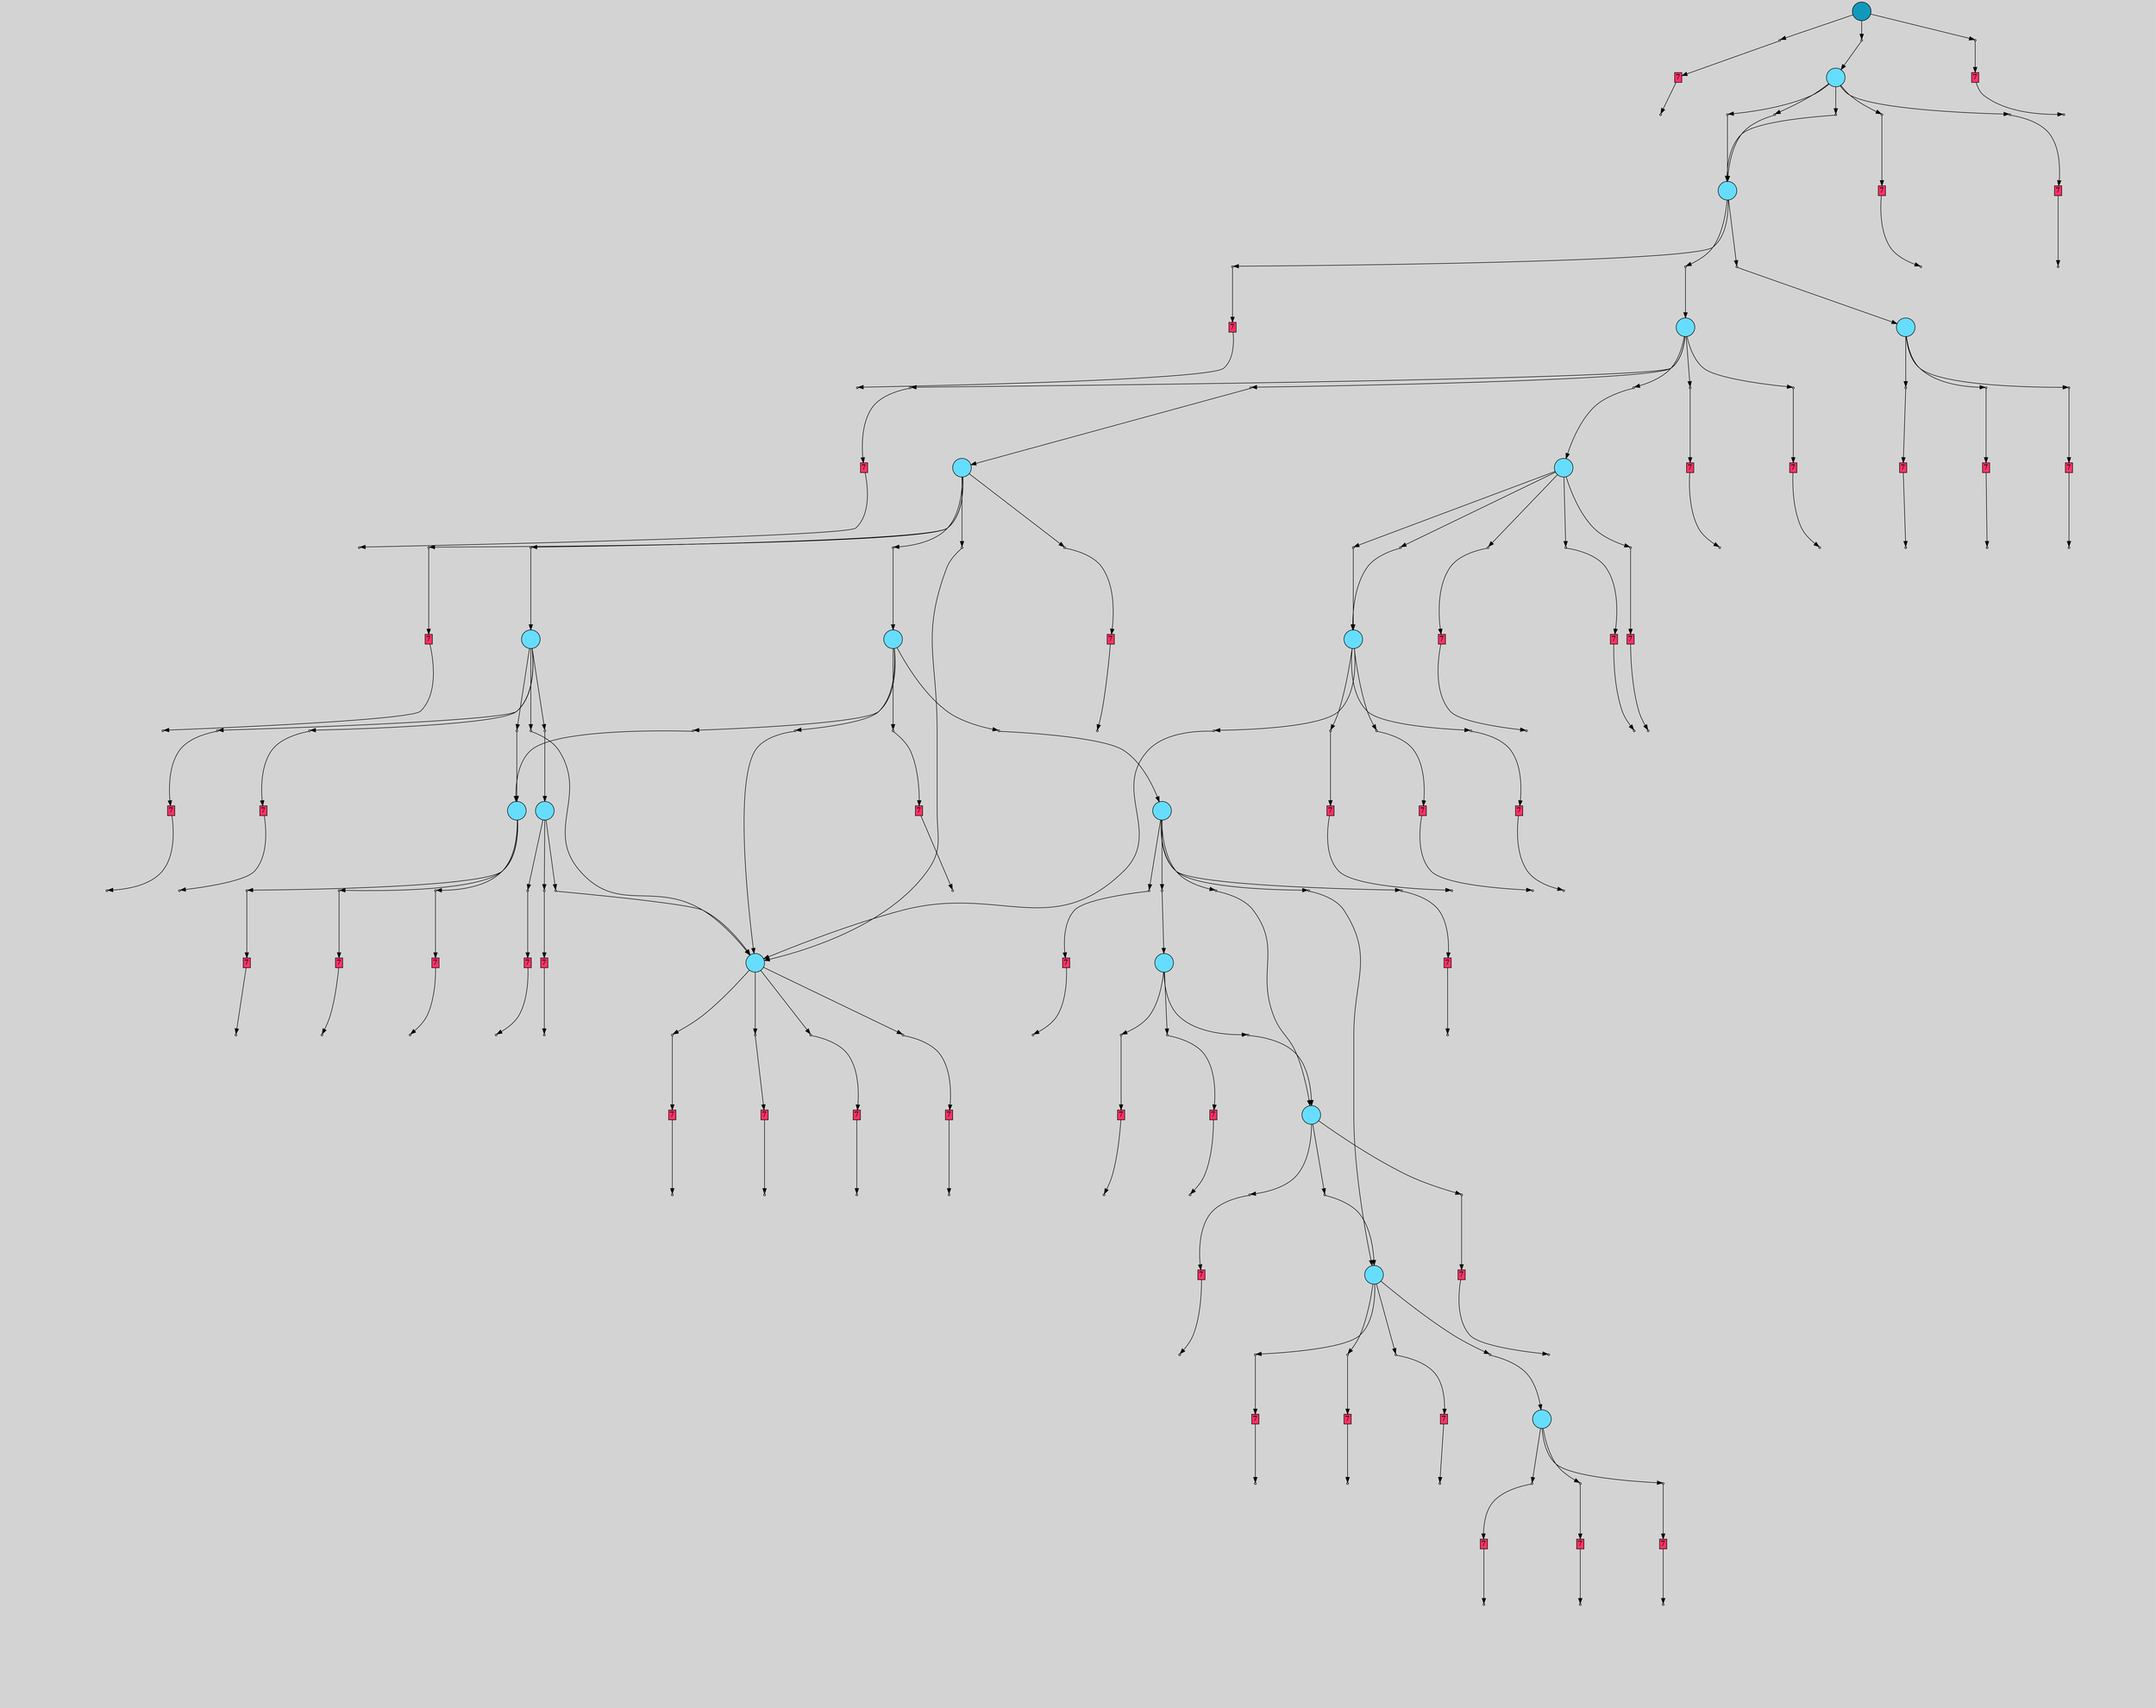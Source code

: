 // File exported with GEGELATI v1.4.0
// On the 2025-07-14 04:45:04
// With the File::TPGGraphDotExporter
digraph{
	graph[pad = "0.212, 0.055" bgcolor = lightgray]
	node[shape=circle style = filled label = ""]
		T1173244 [fillcolor="#1199bb"]
		A1173245 [fillcolor="#ff3366" shape=box margin=0.03 width=0 height=0 label="7"]
		T578546 [fillcolor="#66ddff"]
		A1145528 [fillcolor="#ff3366" shape=box margin=0.03 width=0 height=0 label="7"]
		A578764 [fillcolor="#ff3366" shape=box margin=0.03 width=0 height=0 label="7"]
		T324967 [fillcolor="#66ddff"]
		A545250 [fillcolor="#ff3366" shape=box margin=0.03 width=0 height=0 label="7"]
		A325124 [fillcolor="#ff3366" shape=box margin=0.03 width=0 height=0 label="7"]
		T253695 [fillcolor="#66ddff"]
		T205306 [fillcolor="#66ddff"]
		A253531 [fillcolor="#ff3366" shape=box margin=0.03 width=0 height=0 label="7"]
		A253850 [fillcolor="#ff3366" shape=box margin=0.03 width=0 height=0 label="7"]
		T215526 [fillcolor="#66ddff"]
		T251220 [fillcolor="#66ddff"]
		A252167 [fillcolor="#ff3366" shape=box margin=0.03 width=0 height=0 label="7"]
		A253308 [fillcolor="#ff3366" shape=box margin=0.03 width=0 height=0 label="7"]
		A253880 [fillcolor="#ff3366" shape=box margin=0.03 width=0 height=0 label="7"]
		A253881 [fillcolor="#ff3366" shape=box margin=0.03 width=0 height=0 label="7"]
		T239911 [fillcolor="#66ddff"]
		A17088 [fillcolor="#ff3366" shape=box margin=0.03 width=0 height=0 label="7"]
		A237163 [fillcolor="#ff3366" shape=box margin=0.03 width=0 height=0 label="7"]
		T169679 [fillcolor="#66ddff"]
		T225584 [fillcolor="#66ddff"]
		T242829 [fillcolor="#66ddff"]
		A251358 [fillcolor="#ff3366" shape=box margin=0.03 width=0 height=0 label="7"]
		A242318 [fillcolor="#ff3366" shape=box margin=0.03 width=0 height=0 label="7"]
		A249507 [fillcolor="#ff3366" shape=box margin=0.03 width=0 height=0 label="7"]
		A231067 [fillcolor="#ff3366" shape=box margin=0.03 width=0 height=0 label="7"]
		T216484 [fillcolor="#66ddff"]
		T214477 [fillcolor="#66ddff"]
		A237987 [fillcolor="#ff3366" shape=box margin=0.03 width=0 height=0 label="7"]
		A215703 [fillcolor="#ff3366" shape=box margin=0.03 width=0 height=0 label="7"]
		A215704 [fillcolor="#ff3366" shape=box margin=0.03 width=0 height=0 label="7"]
		A212083 [fillcolor="#ff3366" shape=box margin=0.03 width=0 height=0 label="7"]
		A210727 [fillcolor="#ff3366" shape=box margin=0.03 width=0 height=0 label="7"]
		T203918 [fillcolor="#66ddff"]
		A80299 [fillcolor="#ff3366" shape=box margin=0.03 width=0 height=0 label="7"]
		A239914 [fillcolor="#ff3366" shape=box margin=0.03 width=0 height=0 label="7"]
		A242960 [fillcolor="#ff3366" shape=box margin=0.03 width=0 height=0 label="7"]
		A242961 [fillcolor="#ff3366" shape=box margin=0.03 width=0 height=0 label="7"]
		A134732 [fillcolor="#ff3366" shape=box margin=0.03 width=0 height=0 label="7"]
		A197795 [fillcolor="#ff3366" shape=box margin=0.03 width=0 height=0 label="7"]
		A214724 [fillcolor="#ff3366" shape=box margin=0.03 width=0 height=0 label="7"]
		A94812 [fillcolor="#ff3366" shape=box margin=0.03 width=0 height=0 label="7"]
		A228809 [fillcolor="#ff3366" shape=box margin=0.03 width=0 height=0 label="7"]
		A204130 [fillcolor="#ff3366" shape=box margin=0.03 width=0 height=0 label="7"]
		T200376 [fillcolor="#66ddff"]
		T176517 [fillcolor="#66ddff"]
		A101890 [fillcolor="#ff3366" shape=box margin=0.03 width=0 height=0 label="7"]
		T189483 [fillcolor="#66ddff"]
		A200535 [fillcolor="#ff3366" shape=box margin=0.03 width=0 height=0 label="7"]
		A194519 [fillcolor="#ff3366" shape=box margin=0.03 width=0 height=0 label="7"]
		T150488 [fillcolor="#66ddff"]
		A176340 [fillcolor="#ff3366" shape=box margin=0.03 width=0 height=0 label="7"]
		A176786 [fillcolor="#ff3366" shape=box margin=0.03 width=0 height=0 label="7"]
		A153045 [fillcolor="#ff3366" shape=box margin=0.03 width=0 height=0 label="7"]
		A188924 [fillcolor="#ff3366" shape=box margin=0.03 width=0 height=0 label="7"]
		A189678 [fillcolor="#ff3366" shape=box margin=0.03 width=0 height=0 label="7"]
		A150801 [fillcolor="#ff3366" shape=box margin=0.03 width=0 height=0 label="7"]
		A149648 [fillcolor="#ff3366" shape=box margin=0.03 width=0 height=0 label="7"]
		A148029 [fillcolor="#ff3366" shape=box margin=0.03 width=0 height=0 label="7"]
		P5192357 [fillcolor="#cccccc" shape=point label="0"] //
		I5192357 [shape=box style=invis label="7|0&1|0#1|3&#92;n"] //0.687057|-0.653024|
		P5192357 -> I5192357[style=invis]
		A1173245 [fillcolor="#ff3366" shape=box margin=0.03 width=0 height=0 label="7"]
		T1173244 -> P5192357 -> A1173245
		P5192358 [fillcolor="#cccccc" shape=point label="0"] //
		I5192358 [shape=box style=invis label="0|1&1|18#1|18&#92;n3|0&1|6#0|1&#92;n"] //-0.142184|-0.668423|0.293352|0.511548|
		P5192358 -> I5192358[style=invis]
		T1173244 -> P5192358 -> T578546
		P5192359 [fillcolor="#cccccc" shape=point label="0"] //
		I5192359 [shape=box style=invis label="3|2&1|10#1|21&#92;n17|0&0|2#1|10&#92;n15|1&0|0#0|5&#92;n3|0&0|0#0|1&#92;n"] //-0.367393|0.382904|-0.403088|0.934547|0.510050|-0.380224|0.293352|0.511548|
		P5192359 -> I5192359[style=invis]
		A1145528 [fillcolor="#ff3366" shape=box margin=0.03 width=0 height=0 label="7"]
		T1173244 -> P5192359 -> A1145528
		P5192360 [fillcolor="#cccccc" shape=point label="1"] //
		I5192360 [shape=box style=invis label="9|10&1|5#1|13&#92;n15|11&0|23#1|20&#92;n12|9&0|4#1|13&#92;n9|7&1|17#0|23&#92;n6|2&1|2#1|8&#92;n7|6&0|7#1|25&#92;n14|1&0|20#0|11&#92;n15|0&1|24#0|22&#92;n13|7&0|10#1|15&#92;n19|3&0|6#1|24&#92;n11|4&1|21#0|24&#92;n"] //-0.666345|0.128858|-0.654519|0.863759|-0.305943|-0.132329|-0.423227|-0.419658|0.669078|-0.499697|0.777862|0.124434|0.208190|0.324449|-0.815656|0.536619|1.200189|-0.169245|-0.351304|0.982435|0.063888|0.099315|
		P5192360 -> I5192360[style=invis]
		A1173245 -> P5192360
		P5192361 [fillcolor="#cccccc" shape=point label="0"] //
		I5192361 [shape=box style=invis label="5|4&1|8#1|1&#92;n17|0&0|19#0|11&#92;n"] //-0.330378|-0.656446|-0.339892|-0.329822|
		P5192361 -> I5192361[style=invis]
		A578764 [fillcolor="#ff3366" shape=box margin=0.03 width=0 height=0 label="7"]
		T578546 -> P5192361 -> A578764
		P5192362 [fillcolor="#cccccc" shape=point label="0"] //
		I5192362 [shape=box style=invis label="3|0&1|6#0|1&#92;n"] //0.293352|0.511548|
		P5192362 -> I5192362[style=invis]
		T578546 -> P5192362 -> T324967
		P5192363 [fillcolor="#cccccc" shape=point label="0"] //
		I5192363 [shape=box style=invis label="3|0&1|6#0|1&#92;n"] //0.293352|0.511548|
		P5192363 -> I5192363[style=invis]
		T578546 -> P5192363 -> T324967
		P5192364 [fillcolor="#cccccc" shape=point label="0"] //
		I5192364 [shape=box style=invis label="3|0&1|6#0|1&#92;n"] //0.293352|0.511548|
		P5192364 -> I5192364[style=invis]
		T578546 -> P5192364 -> T324967
		P5192365 [fillcolor="#cccccc" shape=point label="0"] //
		I5192365 [shape=box style=invis label="3|11&1|6#1|16&#92;n19|9&0|26#1|18&#92;n16|4&1|22#1|10&#92;n12|1&0|9#0|4&#92;n3|0&1|6#0|1&#92;n"] //0.613803|-0.380763|1.140726|-0.749401|-0.962246|0.350110|-0.797687|0.568494|0.293352|0.511548|
		P5192365 -> I5192365[style=invis]
		A545250 [fillcolor="#ff3366" shape=box margin=0.03 width=0 height=0 label="7"]
		T578546 -> P5192365 -> A545250
		P5192366 [fillcolor="#cccccc" shape=point label="1"] //
		I5192366 [shape=box style=invis label="19|1&0|18#0|8&#92;n16|0&0|16#0|3&#92;n15|8&1|17#1|0&#92;n8|9&0|17#1|24&#92;n14|5&0|15#0|24&#92;n4|13&1|2#1|1&#92;n9|2&0|15#1|19&#92;n14|11&0|1#1|9&#92;n12|9&1|17#0|13&#92;n4|3&0|8#0|9&#92;n11|4&1|21#0|24&#92;n18|7&0|5#1|21&#92;n14|1&1|15#1|13&#92;n11|6&1|8#0|26&#92;n"] //0.055591|0.931723|0.031400|-0.327491|0.848388|0.560186|0.199932|-0.276285|0.600964|0.822905|0.455280|-0.317986|-0.268965|0.071772|0.620464|-0.094999|0.619417|0.303360|-0.565681|-0.445852|0.063888|0.099315|-0.370263|-0.059092|0.542131|0.620591|0.726221|-0.766658|
		P5192366 -> I5192366[style=invis]
		A1145528 -> P5192366
		P5192367 [fillcolor="#cccccc" shape=point label="1"] //
		I5192367 [shape=box style=invis label="1|10&0|11#0|11&#92;n0|6&1|16#1|23&#92;n3|4&0|25#1|21&#92;n6|2&1|2#1|8&#92;n2|3&1|4#0|10&#92;n4|1&1|25#1|22&#92;n13|7&0|10#1|15&#92;n10|4&1|25#0|19&#92;n"] //-0.714575|-0.513795|-0.686969|0.146136|-0.552268|-0.436458|0.669078|-0.499697|-0.656670|0.798021|-0.670033|0.254094|1.109535|-0.169245|0.947891|-0.665470|
		P5192367 -> I5192367[style=invis]
		A578764 -> P5192367
		P5192368 [fillcolor="#cccccc" shape=point label="0"] //
		I5192368 [shape=box style=invis label="18|12&0|16#1|26&#92;n19|0&0|12#1|13&#92;n"] //-0.743468|0.100912|-0.804221|-0.036817|
		P5192368 -> I5192368[style=invis]
		A325124 [fillcolor="#ff3366" shape=box margin=0.03 width=0 height=0 label="7"]
		T324967 -> P5192368 -> A325124
		P5192369 [fillcolor="#cccccc" shape=point label="0"] //
		I5192369 [shape=box style=invis label="11|0&1|1#1|19&#92;n"] //-0.476513|-0.134842|
		P5192369 -> I5192369[style=invis]
		T324967 -> P5192369 -> T253695
		P5192370 [fillcolor="#cccccc" shape=point label="0"] //
		I5192370 [shape=box style=invis label="3|0&1|0#0|1&#92;n"] //0.293352|0.511548|
		P5192370 -> I5192370[style=invis]
		T324967 -> P5192370 -> T205306
		P5192371 [fillcolor="#cccccc" shape=point label="1"] //
		I5192371 [shape=box style=invis label="7|11&1|11#1|6&#92;n12|6&1|3#1|24&#92;n8|11&0|11#0|22&#92;n6|13&1|2#1|8&#92;n13|7&0|10#1|15&#92;n19|4&0|13#0|26&#92;n15|1&1|9#0|15&#92;n0|0&0|11#0|7&#92;n14|2&1|5#0|21&#92;n15|3&0|12#1|14&#92;n"] //0.773071|0.250271|0.246976|-0.130434|0.338531|-0.728715|0.669078|-0.499697|1.109535|-0.169245|0.394931|-0.937806|-0.305520|-0.424000|0.137483|0.945428|-0.683360|0.857193|-0.591609|-0.637077|
		P5192371 -> I5192371[style=invis]
		A545250 -> P5192371
		P5192372 [fillcolor="#cccccc" shape=point label="1"] //
		I5192372 [shape=box style=invis label="0|6&1|9#1|16&#92;n9|4&0|6#0|14&#92;n16|5&1|22#1|10&#92;n6|10&1|9#0|17&#92;n2|8&1|24#0|10&#92;n13|2&1|1#1|25&#92;n9|1&1|16#1|24&#92;n3|9&0|4#1|11&#92;n4|7&1|1#0|23&#92;n18|8&1|1#1|3&#92;n12|4&0|16#1|9&#92;n0|0&0|5#1|16&#92;n12|6&0|24#0|15&#92;n5|3&0|9#1|22&#92;n3|1&0|8#1|15&#92;n"] //-0.322542|-0.171475|-0.468333|-0.701376|0.759000|-0.132753|-0.272952|-0.562202|-0.591398|0.353904|-0.406246|-0.244944|0.781721|0.646073|-0.384854|0.913040|-0.557060|-0.844656|0.315220|-0.897198|-0.911605|0.735222|0.982168|-0.160831|0.993302|-0.177001|0.153028|0.749097|-0.322741|0.294590|
		P5192372 -> I5192372[style=invis]
		A325124 -> P5192372
		P5192373 [fillcolor="#cccccc" shape=point label="0"] //
		I5192373 [shape=box style=invis label="10|1&0|23#0|1&#92;n3|0&1|0#0|1&#92;n"] //-0.071968|-0.283416|0.293352|0.511548|
		P5192373 -> I5192373[style=invis]
		A253531 [fillcolor="#ff3366" shape=box margin=0.03 width=0 height=0 label="7"]
		T253695 -> P5192373 -> A253531
		P5192374 [fillcolor="#cccccc" shape=point label="0"] //
		I5192374 [shape=box style=invis label="19|0&1|21#0|9&#92;n"] //0.396671|-0.972716|
		P5192374 -> I5192374[style=invis]
		A253850 [fillcolor="#ff3366" shape=box margin=0.03 width=0 height=0 label="7"]
		T253695 -> P5192374 -> A253850
		P5192375 [fillcolor="#cccccc" shape=point label="0"] //
		I5192375 [shape=box style=invis label="18|0&1|22#1|23&#92;n"] //0.551320|0.795674|
		P5192375 -> I5192375[style=invis]
		T253695 -> P5192375 -> T215526
		P5192376 [fillcolor="#cccccc" shape=point label="0"] //
		I5192376 [shape=box style=invis label="13|1&1|10#1|21&#92;n3|0&1|0#0|1&#92;n"] //-0.240290|0.382904|0.293352|0.511548|
		P5192376 -> I5192376[style=invis]
		T253695 -> P5192376 -> T251220
		P5192377 [fillcolor="#cccccc" shape=point label="0"] //
		I5192377 [shape=box style=invis label="3|0&1|0#0|1&#92;n"] //0.293352|0.511548|
		P5192377 -> I5192377[style=invis]
		A252167 [fillcolor="#ff3366" shape=box margin=0.03 width=0 height=0 label="7"]
		T253695 -> P5192377 -> A252167
		P5192378 [fillcolor="#cccccc" shape=point label="0"] //
		I5192378 [shape=box style=invis label="3|0&1|0#0|1&#92;n"] //0.293352|0.511548|
		P5192378 -> I5192378[style=invis]
		A253308 [fillcolor="#ff3366" shape=box margin=0.03 width=0 height=0 label="7"]
		T205306 -> P5192378 -> A253308
		P5192379 [fillcolor="#cccccc" shape=point label="0"] //
		I5192379 [shape=box style=invis label="17|0&0|2#1|10&#92;n11|1&1|4#1|9&#92;n3|0&0|0#0|1&#92;n"] //-0.403088|0.934547|0.659217|0.455956|0.293352|0.511548|
		P5192379 -> I5192379[style=invis]
		A253880 [fillcolor="#ff3366" shape=box margin=0.03 width=0 height=0 label="7"]
		T205306 -> P5192379 -> A253880
		P5192380 [fillcolor="#cccccc" shape=point label="0"] //
		I5192380 [shape=box style=invis label="3|0&1|0#0|1&#92;n"] //0.293352|0.511548|
		P5192380 -> I5192380[style=invis]
		A253881 [fillcolor="#ff3366" shape=box margin=0.03 width=0 height=0 label="7"]
		T205306 -> P5192380 -> A253881
		P5192381 [fillcolor="#cccccc" shape=point label="1"] //
		I5192381 [shape=box style=invis label="18|9&1|18#1|7&#92;n11|4&1|21#0|24&#92;n9|2&1|4#1|14&#92;n2|2&0|2#0|5&#92;n18|1&0|15#1|12&#92;n2|3&1|23#0|10&#92;n1|0&1|24#0|22&#92;n13|7&0|10#1|15&#92;n19|6&0|16#0|26&#92;n"] //0.146006|0.180309|0.063888|0.099315|-0.840810|-0.635927|0.848167|0.821420|-0.871686|-0.357479|-0.656670|0.798021|-0.815656|0.536619|1.109535|-0.169245|0.243173|-0.937806|
		P5192381 -> I5192381[style=invis]
		A253531 -> P5192381
		P5192382 [fillcolor="#cccccc" shape=point label="1"] //
		I5192382 [shape=box style=invis label="14|5&0|3#0|0&#92;n5|1&1|16#0|14&#92;n17|8&1|20#0|0&#92;n1|9&0|5#1|7&#92;n4|3&0|1#0|9&#92;n0|14&1|7#0|8&#92;n19|6&0|14#0|26&#92;n15|10&0|5#0|24&#92;n19|7&1|0#0|3&#92;n2|4&1|24#0|10&#92;n9|2&0|0#1|0&#92;n9|0&0|6#0|25&#92;n"] //0.449032|0.994901|-0.914145|0.043070|0.934360|0.078374|0.280035|0.180309|-0.565681|-0.445852|-0.116712|0.838148|0.392510|-0.937806|-0.141245|-0.444460|-0.201858|-0.985156|-0.591398|0.353904|-0.268965|0.071772|-0.502171|-0.949944|
		P5192382 -> I5192382[style=invis]
		A253850 -> P5192382
		P5192383 [fillcolor="#cccccc" shape=point label="0"] //
		I5192383 [shape=box style=invis label="10|0&1|23#1|17&#92;n"] //-0.071075|0.076887|
		P5192383 -> I5192383[style=invis]
		T215526 -> P5192383 -> T239911
		P5192384 [fillcolor="#cccccc" shape=point label="0"] //
		I5192384 [shape=box style=invis label="17|0&0|2#1|10&#92;n3|0&0|0#0|1&#92;n"] //-0.403088|0.934547|0.293352|0.511548|
		P5192384 -> I5192384[style=invis]
		A17088 [fillcolor="#ff3366" shape=box margin=0.03 width=0 height=0 label="7"]
		T215526 -> P5192384 -> A17088
		P5192385 [fillcolor="#cccccc" shape=point label="0"] //
		I5192385 [shape=box style=invis label="18|0&1|16#1|19&#92;n"] //0.163287|0.894644|
		P5192385 -> I5192385[style=invis]
		A237163 [fillcolor="#ff3366" shape=box margin=0.03 width=0 height=0 label="7"]
		T215526 -> P5192385 -> A237163
		P5192386 [fillcolor="#cccccc" shape=point label="0"] //
		I5192386 [shape=box style=invis label="5|6&0|1#0|18&#92;n7|2&0|6#0|26&#92;n12|2&0|17#0|13&#92;n17|0&0|2#1|10&#92;n"] //-0.540901|-0.500008|-0.030302|0.348852|0.708881|-0.669352|-0.403088|0.934547|
		P5192386 -> I5192386[style=invis]
		T215526 -> P5192386 -> T169679
		P5192387 [fillcolor="#cccccc" shape=point label="0"] //
		I5192387 [shape=box style=invis label="5|13&1|17#1|26&#92;n17|2&1|2#1|22&#92;n12|2&0|17#0|13&#92;n15|13&0|2#0|11&#92;n10|1&1|15#0|13&#92;n14|0&1|10#0|1&#92;n"] //-0.996414|-0.222981|-0.363217|-0.593903|0.708881|-0.669352|-0.902620|0.194107|-0.536997|-0.961826|0.861711|-0.302718|
		P5192387 -> I5192387[style=invis]
		T215526 -> P5192387 -> T225584
		P5192388 [fillcolor="#cccccc" shape=point label="0"] //
		I5192388 [shape=box style=invis label="3|0&1|0#0|1&#92;n"] //0.293352|0.511548|
		P5192388 -> I5192388[style=invis]
		T251220 -> P5192388 -> T242829
		P5192389 [fillcolor="#cccccc" shape=point label="0"] //
		I5192389 [shape=box style=invis label="16|9&0|0#1|5&#92;n17|0&0|2#1|10&#92;n16|14&0|24#0|1&#92;n13|4&1|3#1|2&#92;n0|10&0|19#0|0&#92;n18|0&0|14#0|9&#92;n2|9&1|14#0|10&#92;n3|5&0|0#0|24&#92;n2|0&0|5#1|5&#92;n"] //0.327702|0.428780|-0.403088|0.934547|0.598925|0.536266|-0.624622|0.638241|0.363911|-0.854157|0.273447|-0.124075|0.755112|-0.023245|-0.235007|-0.139019|-0.900681|0.197122|
		P5192389 -> I5192389[style=invis]
		A251358 [fillcolor="#ff3366" shape=box margin=0.03 width=0 height=0 label="7"]
		T251220 -> P5192389 -> A251358
		P5192390 [fillcolor="#cccccc" shape=point label="0"] //
		I5192390 [shape=box style=invis label="3|0&1|0#0|1&#92;n"] //0.293352|0.511548|
		P5192390 -> I5192390[style=invis]
		T251220 -> P5192390 -> T242829
		P5192391 [fillcolor="#cccccc" shape=point label="0"] //
		I5192391 [shape=box style=invis label="10|0&1|9#1|2&#92;n"] //0.038219|-0.424579|
		P5192391 -> I5192391[style=invis]
		A242318 [fillcolor="#ff3366" shape=box margin=0.03 width=0 height=0 label="7"]
		T251220 -> P5192391 -> A242318
		P5192392 [fillcolor="#cccccc" shape=point label="0"] //
		I5192392 [shape=box style=invis label="17|0&0|2#1|10&#92;n3|0&0|0#0|1&#92;n"] //-0.403088|0.934547|0.293352|0.511548|
		P5192392 -> I5192392[style=invis]
		A249507 [fillcolor="#ff3366" shape=box margin=0.03 width=0 height=0 label="7"]
		T251220 -> P5192392 -> A249507
		P5192393 [fillcolor="#cccccc" shape=point label="1"] //
		I5192393 [shape=box style=invis label="3|2&1|2#1|8&#92;n18|7&0|11#1|21&#92;n2|8&0|17#1|18&#92;n1|9&0|5#1|7&#92;n0|14&1|7#0|8&#92;n19|6&0|14#0|26&#92;n11|4&1|21#0|24&#92;n9|10&1|16#0|18&#92;n9|2&1|4#1|21&#92;n7|3&0|10#0|18&#92;n19|1&0|18#0|17&#92;n9|0&0|6#0|25&#92;n0|3&0|6#1|2&#92;n"] //0.669078|-0.499697|-0.454812|-0.059092|0.848388|0.560186|0.280035|0.180309|-0.116712|0.838148|0.392510|-0.937806|0.063888|0.099315|-0.732539|-0.697604|-0.840810|-0.635927|-0.918320|-0.107322|0.055591|0.931723|-0.502171|-0.949944|-0.214095|0.982435|
		P5192393 -> I5192393[style=invis]
		A252167 -> P5192393
		P5192394 [fillcolor="#cccccc" shape=point label="1"] //
		I5192394 [shape=box style=invis label="4|9&0|5#1|14&#92;n2|4&0|24#0|10&#92;n15|9&0|4#1|11&#92;n1|9&0|9#1|7&#92;n9|6&1|15#1|18&#92;n10|1&1|21#1|17&#92;n4|3&0|1#0|9&#92;n11|4&1|18#0|24&#92;n19|1&0|18#0|17&#92;n9|2&1|4#1|21&#92;n9|0&0|21#0|25&#92;n0|3&0|6#1|24&#92;n"] //0.014128|0.632597|-0.591398|0.353904|-0.925039|0.697921|0.280035|0.180309|-0.722040|-0.705870|0.402477|-0.440948|-0.565681|-0.445852|0.063888|0.099315|0.055591|0.931723|-0.840810|-0.635927|-0.502171|-0.949944|-0.214095|0.982435|
		P5192394 -> I5192394[style=invis]
		A253308 -> P5192394
		P5192395 [fillcolor="#cccccc" shape=point label="1"] //
		I5192395 [shape=box style=invis label="9|10&0|26#0|15&#92;n2|4&1|24#0|10&#92;n4|9&0|5#1|14&#92;n11|2&1|0#0|24&#92;n2|8&0|17#1|18&#92;n0|14&1|7#0|8&#92;n17|8&1|20#0|0&#92;n10|9&0|4#1|11&#92;n19|6&0|14#0|26&#92;n9|10&1|16#0|18&#92;n18|7&0|11#1|21&#92;n9|2&1|4#1|21&#92;n2|11&0|8#1|26&#92;n11|4&1|21#0|24&#92;n7|3&0|10#0|12&#92;n19|1&0|18#0|9&#92;n9|0&0|6#0|25&#92;n0|3&0|11#1|24&#92;n"] //-0.929949|0.312134|-0.591398|0.353904|0.014128|0.632597|0.754882|-0.203211|0.848388|0.560186|-0.116712|0.838148|0.934360|0.078374|-0.925039|0.697921|0.392510|-0.937806|-0.732539|-0.697604|-0.556501|-0.059092|-0.840810|-0.635927|-0.652345|0.160792|0.063888|0.099315|-0.918320|-0.107322|0.055591|0.931723|-0.502171|-0.949944|-0.214095|0.982435|
		P5192395 -> I5192395[style=invis]
		A253880 -> P5192395
		P5192396 [fillcolor="#cccccc" shape=point label="1"] //
		I5192396 [shape=box style=invis label="3|2&1|2#1|8&#92;n18|7&0|11#1|21&#92;n2|8&0|17#1|18&#92;n1|9&0|5#1|7&#92;n0|14&1|7#0|8&#92;n19|6&0|14#0|26&#92;n11|4&1|21#0|24&#92;n9|10&1|16#0|18&#92;n9|2&1|4#1|21&#92;n7|3&0|10#0|18&#92;n19|1&0|18#0|17&#92;n9|0&0|6#0|25&#92;n0|3&0|6#1|2&#92;n"] //0.669078|-0.499697|-0.454812|-0.059092|0.848388|0.560186|0.280035|0.180309|-0.116712|0.838148|0.392510|-0.937806|0.063888|0.099315|-0.732539|-0.697604|-0.840810|-0.635927|-0.918320|-0.107322|0.055591|0.931723|-0.502171|-0.949944|-0.214095|0.982435|
		P5192396 -> I5192396[style=invis]
		A253881 -> P5192396
		P5192397 [fillcolor="#cccccc" shape=point label="0"] //
		I5192397 [shape=box style=invis label="3|2&1|10#1|21&#92;n17|0&0|2#1|10&#92;n3|0&0|0#0|1&#92;n"] //-0.367393|0.382904|-0.403088|0.934547|0.293352|0.511548|
		P5192397 -> I5192397[style=invis]
		A231067 [fillcolor="#ff3366" shape=box margin=0.03 width=0 height=0 label="7"]
		T239911 -> P5192397 -> A231067
		P5192398 [fillcolor="#cccccc" shape=point label="0"] //
		I5192398 [shape=box style=invis label="8|6&1|8#1|14&#92;n11|7&1|5#0|6&#92;n12|2&1|15#0|7&#92;n17|0&0|2#1|10&#92;n"] //0.923948|-0.852524|0.877360|0.858469|0.498175|0.664787|-0.288252|0.934547|
		P5192398 -> I5192398[style=invis]
		T239911 -> P5192398 -> T169679
		P5192399 [fillcolor="#cccccc" shape=point label="0"] //
		I5192399 [shape=box style=invis label="0|9&1|12#1|20&#92;n16|3&1|21#0|0&#92;n3|2&1|10#1|21&#92;n15|5&0|3#0|2&#92;n6|14&0|24#0|1&#92;n11|7&0|5#0|2&#92;n14|10&1|7#0|22&#92;n2|0&0|14#0|10&#92;n3|0&0|0#0|1&#92;n"] //-0.794226|-0.616049|0.542597|-0.954868|-0.367393|0.382904|-0.323241|-0.270344|0.598925|0.536266|0.877360|0.858469|0.553579|0.383352|0.755112|-0.023245|0.293352|0.511548|
		P5192399 -> I5192399[style=invis]
		T239911 -> P5192399 -> T216484
		P5192400 [fillcolor="#cccccc" shape=point label="0"] //
		I5192400 [shape=box style=invis label="13|4&1|3#1|2&#92;n5|0&0|4#1|4&#92;n3|0&0|0#0|16&#92;n"] //-0.624622|0.638241|0.302836|0.045284|0.293352|0.511548|
		P5192400 -> I5192400[style=invis]
		T239911 -> P5192400 -> T214477
		P5192401 [fillcolor="#cccccc" shape=point label="0"] //
		I5192401 [shape=box style=invis label="8|3&0|26#0|7&#92;n6|10&1|13#0|0&#92;n2|7&1|16#0|10&#92;n15|1&0|18#1|4&#92;n1|0&0|22#0|16&#92;n"] //0.621083|-0.532317|-0.194066|0.753533|-0.480598|-0.091060|0.495792|-0.839728|-0.852408|-0.872585|
		P5192401 -> I5192401[style=invis]
		A237987 [fillcolor="#ff3366" shape=box margin=0.03 width=0 height=0 label="7"]
		T239911 -> P5192401 -> A237987
		P5192402 [fillcolor="#cccccc" shape=point label="1"] //
		I5192402 [shape=box style=invis label="3|2&1|2#1|8&#92;n2|8&0|17#1|18&#92;n1|9&0|5#1|7&#92;n0|14&1|7#0|8&#92;n19|6&0|14#0|26&#92;n4|3&1|23#1|15&#92;n18|7&0|11#1|21&#92;n11|4&1|21#0|24&#92;n19|1&0|18#0|17&#92;n9|2&1|4#1|21&#92;n9|0&0|6#0|25&#92;n0|3&0|6#1|24&#92;n"] //0.669078|-0.499697|0.848388|0.560186|0.280035|0.180309|-0.116712|0.838148|0.392510|-0.937806|-0.882724|0.988484|-0.454812|-0.059092|0.063888|0.099315|0.055591|0.931723|-0.840810|-0.635927|-0.502171|-0.949944|-0.214095|0.982435|
		P5192402 -> I5192402[style=invis]
		A17088 -> P5192402
		P5192403 [fillcolor="#cccccc" shape=point label="1"] //
		I5192403 [shape=box style=invis label="3|2&1|2#1|8&#92;n18|14&0|9#1|0&#92;n10|9&0|2#1|6&#92;n11|4&1|21#0|24&#92;n6|7&1|6#1|25&#92;n17|10&0|19#1|10&#92;n2|0&1|15#0|1&#92;n19|6&0|14#0|26&#92;n19|1&0|25#0|17&#92;n9|2&1|4#1|21&#92;n0|3&0|6#1|12&#92;n"] //0.669078|-0.499697|-0.458809|-0.357479|-0.836087|-0.997064|0.063888|0.099315|0.560208|0.455597|0.612471|0.080940|-0.697938|0.194839|0.392510|-0.937806|0.055591|0.931723|-0.840810|-0.635927|-0.214095|0.982435|
		P5192403 -> I5192403[style=invis]
		A237163 -> P5192403
		P5192404 [fillcolor="#cccccc" shape=point label="0"] //
		I5192404 [shape=box style=invis label="17|2&1|2#1|22&#92;n17|0&0|2#1|10&#92;n3|0&0|0#0|1&#92;n"] //-0.348428|-0.593903|-0.403088|0.934547|0.293352|0.511548|
		P5192404 -> I5192404[style=invis]
		A215703 [fillcolor="#ff3366" shape=box margin=0.03 width=0 height=0 label="7"]
		T169679 -> P5192404 -> A215703
		P5192405 [fillcolor="#cccccc" shape=point label="0"] //
		I5192405 [shape=box style=invis label="16|10&1|11#1|2&#92;n16|0&0|25#1|7&#92;n4|7&1|16#0|15&#92;n10|1&0|22#1|19&#92;n3|0&0|7#0|16&#92;n6|0&0|0#0|9&#92;n"] //-0.624622|0.638241|-0.592457|0.329238|-0.480598|-0.091060|0.830990|0.036152|0.293352|0.511548|0.710628|0.731154|
		P5192405 -> I5192405[style=invis]
		A215704 [fillcolor="#ff3366" shape=box margin=0.03 width=0 height=0 label="7"]
		T169679 -> P5192405 -> A215704
		P5192406 [fillcolor="#cccccc" shape=point label="0"] //
		I5192406 [shape=box style=invis label="7|0&0|16#1|10&#92;n3|0&0|0#0|1&#92;n"] //-0.403088|0.934547|0.293352|0.511548|
		P5192406 -> I5192406[style=invis]
		A212083 [fillcolor="#ff3366" shape=box margin=0.03 width=0 height=0 label="7"]
		T169679 -> P5192406 -> A212083
		P5192407 [fillcolor="#cccccc" shape=point label="0"] //
		I5192407 [shape=box style=invis label="17|2&1|2#1|22&#92;n17|0&0|2#1|10&#92;n3|0&0|0#0|1&#92;n"] //-0.348428|-0.593903|-0.403088|0.934547|0.293352|0.511548|
		P5192407 -> I5192407[style=invis]
		A210727 [fillcolor="#ff3366" shape=box margin=0.03 width=0 height=0 label="7"]
		T169679 -> P5192407 -> A210727
		P5192408 [fillcolor="#cccccc" shape=point label="0"] //
		I5192408 [shape=box style=invis label="7|0&0|16#1|14&#92;n3|0&0|0#0|1&#92;n"] //-0.419874|0.003738|0.293352|0.511548|
		P5192408 -> I5192408[style=invis]
		T225584 -> P5192408 -> T203918
		P5192409 [fillcolor="#cccccc" shape=point label="0"] //
		I5192409 [shape=box style=invis label="5|6&0|1#0|18&#92;n7|2&0|6#0|26&#92;n12|2&0|17#0|13&#92;n17|0&0|2#1|10&#92;n3|0&0|0#0|1&#92;n"] //-0.540901|-0.500008|-0.030302|0.348852|0.708881|-0.669352|-0.403088|0.934547|0.293352|0.511548|
		P5192409 -> I5192409[style=invis]
		T225584 -> P5192409 -> T169679
		P5192410 [fillcolor="#cccccc" shape=point label="0"] //
		I5192410 [shape=box style=invis label="17|0&0|2#1|10&#92;n3|0&0|0#0|1&#92;n"] //-0.403088|0.934547|0.293352|0.511548|
		P5192410 -> I5192410[style=invis]
		A80299 [fillcolor="#ff3366" shape=box margin=0.03 width=0 height=0 label="7"]
		T225584 -> P5192410 -> A80299
		P5192411 [fillcolor="#cccccc" shape=point label="0"] //
		I5192411 [shape=box style=invis label="13|11&1|18#1|16&#92;n15|13&1|9#0|21&#92;n6|14&1|24#0|1&#92;n17|10&0|13#0|21&#92;n2|9&0|14#0|10&#92;n1|0&0|11#0|24&#92;n"] //-0.360208|-0.281265|-0.902193|-0.551096|0.598925|0.536266|-0.718989|0.591279|0.755112|-0.023245|-0.187605|-0.642231|
		P5192411 -> I5192411[style=invis]
		T225584 -> P5192411 -> T216484
		P5192412 [fillcolor="#cccccc" shape=point label="0"] //
		I5192412 [shape=box style=invis label="8|1&0|15#0|0&#92;n11|2&1|14#0|0&#92;n17|0&0|2#1|10&#92;n12|1&0|1#0|1&#92;n3|0&0|0#0|1&#92;n"] //0.621083|-0.532317|0.959694|0.996991|-0.403088|0.934547|0.356595|0.575371|0.293352|0.511548|
		P5192412 -> I5192412[style=invis]
		T242829 -> P5192412 -> T169679
		P5192413 [fillcolor="#cccccc" shape=point label="0"] //
		I5192413 [shape=box style=invis label="5|6&0|1#0|18&#92;n7|2&0|6#0|26&#92;n12|2&0|17#0|13&#92;n17|0&0|2#1|10&#92;n3|0&0|0#0|1&#92;n"] //-0.540901|-0.500008|-0.030302|0.348852|0.708881|-0.669352|-0.403088|0.934547|0.293352|0.511548|
		P5192413 -> I5192413[style=invis]
		A239914 [fillcolor="#ff3366" shape=box margin=0.03 width=0 height=0 label="7"]
		T242829 -> P5192413 -> A239914
		P5192414 [fillcolor="#cccccc" shape=point label="0"] //
		I5192414 [shape=box style=invis label="18|8&1|8#0|6&#92;n17|0&0|8#1|4&#92;n3|0&0|0#0|16&#92;n"] //0.135413|-0.380979|-0.583205|0.254204|0.293352|0.511548|
		P5192414 -> I5192414[style=invis]
		A242960 [fillcolor="#ff3366" shape=box margin=0.03 width=0 height=0 label="7"]
		T242829 -> P5192414 -> A242960
		P5192415 [fillcolor="#cccccc" shape=point label="0"] //
		I5192415 [shape=box style=invis label="17|0&0|2#1|10&#92;n3|0&0|0#0|1&#92;n"] //-0.403088|0.934547|0.293352|0.511548|
		P5192415 -> I5192415[style=invis]
		A242961 [fillcolor="#ff3366" shape=box margin=0.03 width=0 height=0 label="7"]
		T242829 -> P5192415 -> A242961
		P5192416 [fillcolor="#cccccc" shape=point label="1"] //
		I5192416 [shape=box style=invis label="1|9&0|5#1|7&#92;n18|7&0|11#1|21&#92;n7|14&0|22#1|9&#92;n19|6&0|14#0|26&#92;n4|3&1|23#1|15&#92;n11|4&1|21#0|24&#92;n9|2&1|4#1|21&#92;n9|0&0|6#0|25&#92;n19|1&0|18#0|17&#92;n0|3&0|6#1|24&#92;n"] //0.280035|0.180309|-0.454812|-0.059092|-0.280301|-0.665858|0.392510|-0.937806|-0.882724|0.988484|0.063888|0.100793|-0.840810|-0.635927|-0.502171|-0.949944|0.029623|0.931723|-0.214095|0.982435|
		P5192416 -> I5192416[style=invis]
		A251358 -> P5192416
		P5192417 [fillcolor="#cccccc" shape=point label="1"] //
		I5192417 [shape=box style=invis label="2|11&0|8#1|26&#92;n0|14&1|7#0|8&#92;n1|9&0|5#1|7&#92;n15|1&0|21#0|15&#92;n19|6&0|14#1|26&#92;n4|3&0|1#0|9&#92;n18|7&0|11#1|21&#92;n9|2&1|4#1|21&#92;n19|1&0|18#0|17&#92;n11|4&1|21#0|24&#92;n9|0&0|6#0|25&#92;n0|3&0|6#1|24&#92;n"] //-0.652345|0.160792|-0.116712|0.838148|0.280035|0.180309|-0.823155|-0.295768|0.392510|-0.937806|-0.565681|-0.445852|-0.454812|-0.059092|-0.840810|-0.635927|0.055591|0.931723|0.063888|0.099315|-0.502171|-0.949944|-0.214095|0.982435|
		P5192417 -> I5192417[style=invis]
		A242318 -> P5192417
		P5192418 [fillcolor="#cccccc" shape=point label="1"] //
		I5192418 [shape=box style=invis label="3|2&1|2#1|8&#92;n18|7&0|11#1|21&#92;n2|8&0|17#1|18&#92;n1|9&0|5#1|7&#92;n16|10&0|26#0|15&#92;n0|14&1|7#0|8&#92;n3|5&1|26#0|25&#92;n19|6&0|14#0|26&#92;n11|4&1|21#0|24&#92;n9|10&1|16#0|18&#92;n9|2&1|4#1|21&#92;n7|3&0|10#0|18&#92;n19|1&0|18#0|17&#92;n9|0&0|6#0|25&#92;n0|3&0|6#1|24&#92;n"] //0.669078|-0.499697|-0.454812|-0.059092|0.848388|0.560186|0.280035|0.180309|-0.979076|-0.961705|-0.116712|0.838148|0.442638|-0.799774|0.392510|-0.937806|0.063888|0.099315|-0.732539|-0.697604|-0.840810|-0.635927|-0.918320|-0.107322|0.055591|0.931723|-0.502171|-0.949944|-0.214095|0.982435|
		P5192418 -> I5192418[style=invis]
		A249507 -> P5192418
		P5192419 [fillcolor="#cccccc" shape=point label="1"] //
		I5192419 [shape=box style=invis label="4|6&1|21#1|16&#92;n2|10&1|13#1|18&#92;n14|4&1|26#1|20&#92;n17|7&0|21#0|9&#92;n0|8&0|25#0|10&#92;n14|4&1|17#0|19&#92;n5|0&0|11#0|15&#92;n2|11&0|8#1|26&#92;n0|10&0|11#1|25&#92;n19|6&1|21#0|26&#92;n16|1&1|17#0|19&#92;n16|5&1|11#1|8&#92;n1|3&0|26#0|25&#92;n"] //0.387588|-0.614766|0.317331|-0.796628|-0.324756|0.378523|0.045459|-0.623195|-0.084088|-0.475127|-0.296560|-0.236399|-0.783891|-0.626014|-0.652345|0.160792|-0.360366|-0.468724|0.392510|-0.937806|-0.018881|-0.431552|-0.101210|-0.926126|-0.762563|0.757637|
		P5192419 -> I5192419[style=invis]
		A231067 -> P5192419
		P5192420 [fillcolor="#cccccc" shape=point label="0"] //
		I5192420 [shape=box style=invis label="3|2&1|10#1|21&#92;n17|0&0|2#1|10&#92;n15|1&0|0#0|5&#92;n3|0&0|0#0|1&#92;n"] //-0.367393|0.382904|-0.403088|0.934547|0.510050|-0.380224|0.293352|0.511548|
		P5192420 -> I5192420[style=invis]
		A134732 [fillcolor="#ff3366" shape=box margin=0.03 width=0 height=0 label="7"]
		T216484 -> P5192420 -> A134732
		P5192421 [fillcolor="#cccccc" shape=point label="0"] //
		I5192421 [shape=box style=invis label="16|12&1|21#1|8&#92;n2|0&1|25#0|12&#92;n"] //0.991923|-0.747426|-0.424128|0.242091|
		P5192421 -> I5192421[style=invis]
		A197795 [fillcolor="#ff3366" shape=box margin=0.03 width=0 height=0 label="7"]
		T216484 -> P5192421 -> A197795
		P5192422 [fillcolor="#cccccc" shape=point label="0"] //
		I5192422 [shape=box style=invis label="7|0&0|16#1|10&#92;n3|0&0|0#0|1&#92;n"] //-0.403088|0.934547|0.293352|0.511548|
		P5192422 -> I5192422[style=invis]
		A214724 [fillcolor="#ff3366" shape=box margin=0.03 width=0 height=0 label="7"]
		T216484 -> P5192422 -> A214724
		P5192423 [fillcolor="#cccccc" shape=point label="0"] //
		I5192423 [shape=box style=invis label="3|2&1|10#1|8&#92;n17|0&0|2#1|10&#92;n"] //-0.367393|0.382904|-0.403088|0.934547|
		P5192423 -> I5192423[style=invis]
		A94812 [fillcolor="#ff3366" shape=box margin=0.03 width=0 height=0 label="7"]
		T214477 -> P5192423 -> A94812
		P5192424 [fillcolor="#cccccc" shape=point label="0"] //
		I5192424 [shape=box style=invis label="17|2&1|2#1|22&#92;n17|0&0|2#1|10&#92;n3|0&0|0#0|1&#92;n"] //-0.363217|-0.593903|-0.403088|0.934547|0.293352|0.511548|
		P5192424 -> I5192424[style=invis]
		T214477 -> P5192424 -> T169679
		P5192425 [fillcolor="#cccccc" shape=point label="0"] //
		I5192425 [shape=box style=invis label="17|0&0|2#1|10&#92;n3|0&0|0#0|1&#92;n"] //-0.403088|0.934547|0.293352|0.511548|
		P5192425 -> I5192425[style=invis]
		A228809 [fillcolor="#ff3366" shape=box margin=0.03 width=0 height=0 label="7"]
		T214477 -> P5192425 -> A228809
		P5192426 [fillcolor="#cccccc" shape=point label="1"] //
		I5192426 [shape=box style=invis label="7|6&1|25#0|18&#92;n5|5&1|5#0|0&#92;n2|8&0|17#1|0&#92;n2|1&0|20#1|6&#92;n4|3&0|8#0|17&#92;n3|5&1|12#1|11&#92;n2|11&0|3#1|8&#92;n18|7&0|11#1|21&#92;n6|0&0|25#1|15&#92;n17|2&0|25#0|25&#92;n4|4&0|26#0|11&#92;n16|3&0|10#0|18&#92;n"] //0.023080|-0.001189|-0.109056|-0.291420|0.848388|0.560186|-0.375777|-0.639614|-0.565681|-0.445852|0.747448|-0.472456|-0.652345|0.160792|-0.370263|-0.059092|-0.092446|0.042326|0.811460|0.736747|0.047198|0.954352|-0.918320|-0.107322|
		P5192426 -> I5192426[style=invis]
		A237987 -> P5192426
		P5192427 [fillcolor="#cccccc" shape=point label="1"] //
		I5192427 [shape=box style=invis label="15|10&0|5#0|1&#92;n7|3&0|10#0|18&#92;n19|1&0|18#0|8&#92;n3|2&1|2#1|8&#92;n2|8&0|17#1|0&#92;n9|5&0|5#0|6&#92;n1|9&0|5#1|7&#92;n0|14&1|7#0|8&#92;n19|6&0|14#0|26&#92;n2|11&0|3#1|26&#92;n4|3&0|8#0|9&#92;n11|4&1|21#0|24&#92;n18|7&0|11#1|21&#92;n16|2&1|20#0|16&#92;n"] //0.552801|0.427591|-0.918320|-0.107322|0.055591|0.931723|0.669078|-0.499697|0.848388|0.560186|0.449987|-0.921516|0.280035|0.180309|-0.116712|0.838148|0.392510|-0.937806|-0.652345|0.160792|-0.565681|-0.445852|0.063888|0.099315|-0.370263|-0.059092|0.393370|0.770836|
		P5192427 -> I5192427[style=invis]
		A215703 -> P5192427
		P5192428 [fillcolor="#cccccc" shape=point label="1"] //
		I5192428 [shape=box style=invis label="5|14&1|16#0|14&#92;n1|9&0|5#1|7&#92;n9|8&0|24#1|11&#92;n19|6&0|14#0|26&#92;n2|11&0|8#1|26&#92;n18|7&0|11#1|21&#92;n19|1&0|26#0|8&#92;n9|2&1|9#1|21&#92;n13|4&0|23#1|8&#92;n0|3&0|6#1|24&#92;n"] //-0.914145|0.043070|0.280035|0.180309|0.112338|-0.622210|0.392510|-0.937806|-0.652345|0.160792|-0.370263|-0.059092|0.055591|0.931723|-0.840810|-0.635927|0.978286|0.166508|-0.214095|0.982435|
		P5192428 -> I5192428[style=invis]
		A215704 -> P5192428
		P5192429 [fillcolor="#cccccc" shape=point label="1"] //
		I5192429 [shape=box style=invis label="3|8&1|2#1|8&#92;n1|9&0|5#1|7&#92;n0|14&1|7#0|8&#92;n4|3&0|8#0|9&#92;n11|4&1|21#0|24&#92;n19|6&0|14#0|26&#92;n13|7&0|23#0|16&#92;n19|1&0|18#0|8&#92;n9|2&1|4#1|21&#92;n0|3&0|6#1|24&#92;n"] //0.669078|-0.499697|0.280035|0.180309|-0.116712|0.838148|-0.565681|-0.445852|0.063888|0.099315|0.392510|-0.937806|-0.654519|0.863759|0.055591|0.931723|-0.840810|-0.635927|-0.214095|0.982435|
		P5192429 -> I5192429[style=invis]
		A212083 -> P5192429
		P5192430 [fillcolor="#cccccc" shape=point label="1"] //
		I5192430 [shape=box style=invis label="15|10&0|5#0|1&#92;n7|3&0|10#0|18&#92;n3|2&1|2#1|8&#92;n19|1&0|18#0|8&#92;n2|8&0|17#1|0&#92;n9|5&0|5#0|6&#92;n1|9&0|5#1|7&#92;n0|14&1|7#0|8&#92;n17|2&0|15#1|21&#92;n19|6&0|14#0|26&#92;n2|11&0|17#0|0&#92;n9|2&1|4#1|21&#92;n11|4&1|21#0|24&#92;n18|7&0|11#1|21&#92;n0|3&0|6#1|24&#92;n"] //0.552801|0.427591|-0.918320|-0.107322|0.669078|-0.499697|0.055591|0.931723|0.848388|0.560186|0.449987|-0.921516|0.280035|0.180309|-0.116712|0.838148|-0.596991|0.449786|0.392510|-0.937806|0.630282|0.286011|-0.840810|-0.635927|0.063888|0.099315|-0.370263|-0.059092|-0.214095|0.982435|
		P5192430 -> I5192430[style=invis]
		A210727 -> P5192430
		P5192431 [fillcolor="#cccccc" shape=point label="0"] //
		I5192431 [shape=box style=invis label="17|2&1|2#1|22&#92;n17|0&0|2#1|10&#92;n17|0&0|0#0|1&#92;n"] //-0.363217|-0.593903|-0.403088|0.934547|0.293352|0.511548|
		P5192431 -> I5192431[style=invis]
		A204130 [fillcolor="#ff3366" shape=box margin=0.03 width=0 height=0 label="7"]
		T203918 -> P5192431 -> A204130
		P5192432 [fillcolor="#cccccc" shape=point label="0"] //
		I5192432 [shape=box style=invis label="17|2&1|2#1|22&#92;n5|6&0|17#0|18&#92;n0|2&1|20#0|21&#92;n8|2&0|17#0|13&#92;n3|0&0|2#0|1&#92;n"] //-0.363217|-0.593903|-0.540901|-0.500008|0.396941|-0.629447|0.708881|-0.669352|0.293352|0.511548|
		P5192432 -> I5192432[style=invis]
		T203918 -> P5192432 -> T200376
		P5192433 [fillcolor="#cccccc" shape=point label="0"] //
		I5192433 [shape=box style=invis label="8|2&1|2#1|22&#92;n7|0&0|2#1|10&#92;n11|1&1|4#1|9&#92;n3|0&0|0#0|1&#92;n"] //-0.363217|-0.593903|-0.403088|0.934547|0.659217|0.455956|0.293352|0.511548|
		P5192433 -> I5192433[style=invis]
		T203918 -> P5192433 -> T176517
		P5192434 [fillcolor="#cccccc" shape=point label="0"] //
		I5192434 [shape=box style=invis label="17|2&1|2#1|22&#92;n17|0&0|2#1|10&#92;n3|0&0|0#0|1&#92;n"] //-0.363217|-0.593903|-0.403088|0.934547|0.293352|0.511548|
		P5192434 -> I5192434[style=invis]
		A101890 [fillcolor="#ff3366" shape=box margin=0.03 width=0 height=0 label="7"]
		T203918 -> P5192434 -> A101890
		P5192435 [fillcolor="#cccccc" shape=point label="0"] //
		I5192435 [shape=box style=invis label="17|2&1|2#1|22&#92;n17|0&0|2#1|10&#92;n15|0&0|0#0|1&#92;n"] //-0.232335|-0.593903|-0.403088|0.934547|0.293352|0.511548|
		P5192435 -> I5192435[style=invis]
		T203918 -> P5192435 -> T189483
		P5192436 [fillcolor="#cccccc" shape=point label="1"] //
		I5192436 [shape=box style=invis label="3|2&1|2#1|8&#92;n2|8&0|17#1|18&#92;n1|9&0|5#1|7&#92;n0|14&1|7#0|8&#92;n19|6&0|14#0|26&#92;n4|3&1|23#1|15&#92;n9|10&0|26#0|15&#92;n9|5&0|10#1|25&#92;n18|7&0|11#1|21&#92;n11|4&1|21#0|24&#92;n9|2&1|4#1|21&#92;n19|1&0|18#0|17&#92;n0|3&0|6#1|24&#92;n"] //0.669078|-0.499697|0.848388|0.560186|0.280035|0.180309|-0.116712|0.838148|0.392510|-0.937806|-0.882724|0.988484|-0.929949|0.312134|-0.492733|0.352485|-0.454812|-0.059092|0.063888|0.099315|-0.840810|-0.635927|0.055591|0.931723|-0.214095|0.982435|
		P5192436 -> I5192436[style=invis]
		A80299 -> P5192436
		P5192437 [fillcolor="#cccccc" shape=point label="1"] //
		I5192437 [shape=box style=invis label="17|11&1|17#1|3&#92;n15|14&1|13#0|24&#92;n6|0&1|7#1|15&#92;n1|9&0|5#1|7&#92;n19|6&0|14#0|26&#92;n4|3&1|23#1|15&#92;n9|2&0|0#1|0&#92;n18|7&0|11#1|21&#92;n11|4&1|21#0|24&#92;n19|1&0|18#1|17&#92;n0|3&0|6#1|24&#92;n"] //0.245852|-0.203631|0.945827|0.606812|-0.780322|-0.766825|0.280035|0.180309|0.392510|-0.937806|-0.882724|0.988484|-0.268965|0.071772|-0.454812|-0.059092|0.063888|0.099315|0.055591|0.931723|-0.214095|0.982435|
		P5192437 -> I5192437[style=invis]
		A239914 -> P5192437
		P5192438 [fillcolor="#cccccc" shape=point label="1"] //
		I5192438 [shape=box style=invis label="19|11&0|22#0|3&#92;n2|8&0|17#1|18&#92;n18|7&0|11#1|21&#92;n1|9&0|5#1|7&#92;n0|14&1|7#0|8&#92;n19|6&0|14#0|26&#92;n4|3&1|23#1|15&#92;n11|4&1|21#0|24&#92;n19|1&0|18#0|17&#92;n9|2&1|4#1|21&#92;n0|3&0|6#1|24&#92;n"] //-0.596886|-0.948681|0.848388|0.560186|-0.454812|-0.059092|0.280035|0.180309|-0.116712|0.838148|0.392510|-0.937806|-0.882724|0.988484|0.063888|0.099315|0.055591|0.931723|-0.840810|-0.635927|-0.214095|0.982435|
		P5192438 -> I5192438[style=invis]
		A242960 -> P5192438
		P5192439 [fillcolor="#cccccc" shape=point label="1"] //
		I5192439 [shape=box style=invis label="3|2&1|2#1|8&#92;n2|8&0|17#1|18&#92;n1|9&0|5#1|7&#92;n0|14&1|7#0|8&#92;n19|6&0|14#0|26&#92;n4|3&1|23#1|15&#92;n9|7&0|26#0|15&#92;n11|4&1|21#0|24&#92;n19|1&0|18#0|17&#92;n9|2&1|4#1|21&#92;n9|0&0|6#0|25&#92;n0|3&0|6#1|24&#92;n"] //0.669078|-0.499697|0.848388|0.560186|0.280035|0.180309|-0.116712|0.838148|0.392510|-0.937806|-0.882724|0.988484|-0.929949|0.312134|0.063888|0.099315|0.029623|0.931723|-0.840810|-0.635927|-0.502171|-0.949944|-0.214095|0.982435|
		P5192439 -> I5192439[style=invis]
		A242961 -> P5192439
		P5192440 [fillcolor="#cccccc" shape=point label="1"] //
		I5192440 [shape=box style=invis label="16|0&0|16#0|3&#92;n15|10&0|5#0|1&#92;n7|3&0|10#0|18&#92;n9|5&0|5#0|6&#92;n6|13&0|3#1|15&#92;n2|8&0|17#1|0&#92;n0|14&0|7#0|8&#92;n19|6&0|14#0|26&#92;n2|11&0|8#1|26&#92;n12|9&1|0#0|13&#92;n19|1&0|18#0|8&#92;n11|4&1|21#0|24&#92;n18|7&0|11#1|21&#92;n9|2&1|4#1|21&#92;n0|3&0|6#1|24&#92;n"] //0.031400|-0.327491|0.552801|0.427591|-0.918320|-0.107322|0.449987|-0.921516|-0.847687|-0.265472|0.848388|0.560186|-0.116712|0.838148|0.392510|-0.937806|-0.652345|0.160792|0.619417|0.303360|0.055591|0.931723|0.063888|0.099315|-0.370263|-0.059092|-0.840810|-0.635927|-0.214095|0.982435|
		P5192440 -> I5192440[style=invis]
		A134732 -> P5192440
		P5192441 [fillcolor="#cccccc" shape=point label="1"] //
		I5192441 [shape=box style=invis label="8|5&1|6#1|21&#92;n13|0&1|21#1|16&#92;n17|7&0|21#0|9&#92;n4|1&0|5#1|26&#92;n2|4&0|16#0|0&#92;n19|6&1|17#0|26&#92;n0|3&0|6#1|18&#92;n"] //0.736312|0.952851|0.387588|-0.614766|0.045459|-0.623195|0.014128|0.632597|-0.693122|-0.908216|0.392510|-0.937806|-0.214095|0.982435|
		P5192441 -> I5192441[style=invis]
		A197795 -> P5192441
		P5192442 [fillcolor="#cccccc" shape=point label="1"] //
		I5192442 [shape=box style=invis label="15|10&0|5#0|1&#92;n7|3&0|10#0|18&#92;n3|2&1|2#1|8&#92;n19|1&0|18#0|8&#92;n2|8&0|17#1|0&#92;n9|5&0|5#0|6&#92;n1|9&0|5#1|7&#92;n2|11&0|17#0|0&#92;n0|14&1|7#0|8&#92;n19|6&0|14#0|26&#92;n9|5&0|15#1|0&#92;n11|4&1|21#0|24&#92;n18|7&0|11#1|21&#92;n9|2&1|4#1|21&#92;n0|3&0|6#1|24&#92;n"] //0.552801|0.427591|-0.918320|-0.107322|0.669078|-0.499697|0.055591|0.931723|0.848388|0.560186|0.449987|-0.921516|0.280035|0.180309|0.630282|0.286011|-0.116712|0.838148|0.392510|-0.937806|-0.268965|0.071772|0.063888|0.099315|-0.370263|-0.059092|-0.840810|-0.635927|-0.214095|0.982435|
		P5192442 -> I5192442[style=invis]
		A214724 -> P5192442
		P5192443 [fillcolor="#cccccc" shape=point label="1"] //
		I5192443 [shape=box style=invis label="5|5&0|13#0|8&#92;n5|1&0|18#0|23&#92;n16|14&0|7#1|19&#92;n7|3&0|14#0|18&#92;n4|9&0|3#1|26&#92;n8|2&0|11#0|17&#92;n9|6&0|1#1|22&#92;n14|14&0|2#1|5&#92;n11|4&1|21#0|24&#92;n10|1&1|6#0|6&#92;n8|7&0|5#0|1&#92;n9|2&1|4#1|21&#92;n19|6&0|14#0|26&#92;n6|3&1|4#1|7&#92;n"] //-0.506817|-0.328484|-0.528294|-0.081675|0.582360|0.610916|-0.918320|-0.107322|0.014128|0.632597|-0.557693|0.501673|-0.390051|-0.636994|-0.023039|0.190351|0.055671|0.099315|0.563086|0.901528|0.723211|0.494224|-0.840810|-0.635927|0.392510|-0.937806|-0.639484|-0.444656|
		P5192443 -> I5192443[style=invis]
		A94812 -> P5192443
		P5192444 [fillcolor="#cccccc" shape=point label="1"] //
		I5192444 [shape=box style=invis label="3|2&1|2#1|8&#92;n2|8&0|17#1|18&#92;n1|9&0|5#1|7&#92;n4|3&0|1#0|9&#92;n0|14&1|7#0|8&#92;n19|6&0|14#0|26&#92;n18|7&0|11#1|21&#92;n11|4&1|21#0|24&#92;n19|1&0|18#0|17&#92;n9|2&1|4#1|21&#92;n0|3&0|6#1|24&#92;n"] //0.669078|-0.499697|0.848388|0.560186|0.280035|0.180309|-0.565681|-0.445852|-0.116712|0.838148|0.392510|-0.937806|-0.370263|-0.059092|0.063888|0.099315|0.055591|0.931723|-0.840810|-0.635927|-0.214095|0.982435|
		P5192444 -> I5192444[style=invis]
		A228809 -> P5192444
		P5192445 [fillcolor="#cccccc" shape=point label="1"] //
		I5192445 [shape=box style=invis label="18|5&1|8#0|25&#92;n19|6&0|18#0|6&#92;n7|0&0|6#1|11&#92;n6|9&0|5#0|13&#92;n11|3&0|16#0|15&#92;n13|7&0|23#1|20&#92;n9|2&0|0#1|0&#92;n11|4&1|21#0|24&#92;n7|3&0|18#0|18&#92;n0|5&0|6#1|24&#92;n"] //0.433846|-0.790370|0.055591|0.931723|0.841969|0.202112|-0.660620|0.633004|0.412220|-0.799507|-0.654519|0.863759|-0.268965|0.071772|0.063888|0.099315|-0.918320|-0.107322|-0.214095|0.982435|
		P5192445 -> I5192445[style=invis]
		A204130 -> P5192445
		P5192446 [fillcolor="#cccccc" shape=point label="0"] //
		I5192446 [shape=box style=invis label="3|0&1|12#1|21&#92;n"] //-0.910657|-0.066190|
		P5192446 -> I5192446[style=invis]
		A200535 [fillcolor="#ff3366" shape=box margin=0.03 width=0 height=0 label="7"]
		T200376 -> P5192446 -> A200535
		P5192447 [fillcolor="#cccccc" shape=point label="0"] //
		I5192447 [shape=box style=invis label="17|2&1|2#1|22&#92;n17|0&0|2#1|10&#92;n3|0&0|0#0|1&#92;n"] //-0.363217|-0.593903|-0.403088|0.934547|0.293352|0.511548|
		P5192447 -> I5192447[style=invis]
		A194519 [fillcolor="#ff3366" shape=box margin=0.03 width=0 height=0 label="7"]
		T200376 -> P5192447 -> A194519
		P5192448 [fillcolor="#cccccc" shape=point label="0"] //
		I5192448 [shape=box style=invis label="13|7&1|3#1|12&#92;n12|2&1|15#0|7&#92;n17|0&0|2#1|10&#92;n"] //0.765821|0.009944|0.498175|-0.348070|-0.403088|0.934547|
		P5192448 -> I5192448[style=invis]
		T200376 -> P5192448 -> T189483
		P5192449 [fillcolor="#cccccc" shape=point label="0"] //
		I5192449 [shape=box style=invis label="7|8&1|14#1|19&#92;n1|0&1|17#0|8&#92;n3|0&0|0#0|1&#92;n"] //-0.745852|-0.848725|-0.878783|0.293630|0.293352|0.511548|
		P5192449 -> I5192449[style=invis]
		T176517 -> P5192449 -> T150488
		P5192450 [fillcolor="#cccccc" shape=point label="0"] //
		I5192450 [shape=box style=invis label="8|2&1|2#1|22&#92;n7|0&0|2#1|10&#92;n3|0&0|0#0|1&#92;n"] //-0.363217|-0.593903|-0.403088|0.934547|0.293352|0.511548|
		P5192450 -> I5192450[style=invis]
		A176340 [fillcolor="#ff3366" shape=box margin=0.03 width=0 height=0 label="7"]
		T176517 -> P5192450 -> A176340
		P5192451 [fillcolor="#cccccc" shape=point label="0"] //
		I5192451 [shape=box style=invis label="16|1&0|25#0|6&#92;n7|0&0|4#1|10&#92;n3|0&0|0#0|1&#92;n"] //0.238560|0.456980|-0.403088|0.934547|0.293352|0.511548|
		P5192451 -> I5192451[style=invis]
		A176786 [fillcolor="#ff3366" shape=box margin=0.03 width=0 height=0 label="7"]
		T176517 -> P5192451 -> A176786
		P5192452 [fillcolor="#cccccc" shape=point label="0"] //
		I5192452 [shape=box style=invis label="7|4&0|6#1|6&#92;n8|11&1|8#1|20&#92;n16|2&0|11#1|15&#92;n7|5&0|16#0|24&#92;n1|12&0|17#0|5&#92;n4|10&0|12#1|21&#92;n16|1&0|25#0|6&#92;n7|0&0|4#1|10&#92;n3|0&0|0#0|1&#92;n"] //0.045095|-0.081052|-0.443903|0.615011|-0.004808|-0.939733|-0.031053|0.223975|0.311203|0.380254|0.671806|0.279057|0.238560|0.456980|-0.403088|0.934547|0.293352|0.511548|
		P5192452 -> I5192452[style=invis]
		A153045 [fillcolor="#ff3366" shape=box margin=0.03 width=0 height=0 label="7"]
		T176517 -> P5192452 -> A153045
		P5192453 [fillcolor="#cccccc" shape=point label="1"] //
		I5192453 [shape=box style=invis label="3|2&1|2#1|8&#92;n2|8&0|17#1|0&#92;n1|9&0|5#1|7&#92;n4|3&0|8#0|9&#92;n0|14&1|7#0|8&#92;n19|6&0|14#0|26&#92;n2|11&0|8#1|26&#92;n11|4&1|21#0|24&#92;n18|7&0|11#1|21&#92;n19|1&0|18#0|5&#92;n9|2&1|4#1|21&#92;n0|3&0|6#1|24&#92;n"] //0.669078|-0.499697|0.848388|0.560186|0.280035|0.180309|-0.565681|-0.445852|-0.116712|0.838148|0.392510|-0.937806|-0.652345|0.160792|0.063888|0.099315|-0.370263|-0.059092|0.055591|0.931723|-0.840810|-0.635927|-0.214095|0.982435|
		P5192453 -> I5192453[style=invis]
		A101890 -> P5192453
		P5192454 [fillcolor="#cccccc" shape=point label="0"] //
		I5192454 [shape=box style=invis label="5|2&1|25#1|8&#92;n12|6&1|17#1|11&#92;n12|2&0|17#0|6&#92;n7|0&0|2#1|10&#92;n"] //-0.396197|-0.146026|0.329461|-0.233607|0.708881|-0.669352|-0.403088|0.934547|
		P5192454 -> I5192454[style=invis]
		A188924 [fillcolor="#ff3366" shape=box margin=0.03 width=0 height=0 label="7"]
		T189483 -> P5192454 -> A188924
		P5192455 [fillcolor="#cccccc" shape=point label="0"] //
		I5192455 [shape=box style=invis label="8|2&1|2#1|22&#92;n7|0&0|2#1|10&#92;n3|0&0|0#0|1&#92;n"] //-0.363217|-0.593903|-0.403088|0.934547|0.293352|0.511548|
		P5192455 -> I5192455[style=invis]
		T189483 -> P5192455 -> T176517
		P5192456 [fillcolor="#cccccc" shape=point label="0"] //
		I5192456 [shape=box style=invis label="4|3&0|21#1|20&#92;n0|11&0|3#1|4&#92;n14|3&1|5#1|17&#92;n11|2&0|18#0|11&#92;n7|0&0|2#1|10&#92;n3|0&0|0#0|1&#92;n"] //0.375675|-0.977850|0.980317|-0.761735|0.771050|0.769691|-0.895814|-0.881862|-0.403088|0.934547|0.293352|0.511548|
		P5192456 -> I5192456[style=invis]
		A189678 [fillcolor="#ff3366" shape=box margin=0.03 width=0 height=0 label="7"]
		T189483 -> P5192456 -> A189678
		P5192457 [fillcolor="#cccccc" shape=point label="1"] //
		I5192457 [shape=box style=invis label="10|8&1|9#1|3&#92;n1|9&0|5#1|7&#92;n17|2&1|15#1|21&#92;n4|3&0|2#0|9&#92;n0|14&1|7#0|8&#92;n19|6&0|14#0|26&#92;n11|2&1|3#1|14&#92;n11|4&1|21#0|24&#92;n18|7&0|11#1|21&#92;n19|1&0|18#0|6&#92;n18|0&1|22#0|1&#92;n0|3&0|6#1|24&#92;n"] //0.254995|-0.851387|0.280035|0.180309|-0.596991|0.449786|-0.565681|-0.445852|-0.116712|0.838148|0.392510|-0.937806|-0.353801|-0.992899|0.063888|0.099315|-0.370263|-0.059092|0.055591|0.931723|-0.105850|-0.075975|-0.214095|0.982435|
		P5192457 -> I5192457[style=invis]
		A200535 -> P5192457
		P5192458 [fillcolor="#cccccc" shape=point label="1"] //
		I5192458 [shape=box style=invis label="8|0&1|2#1|10&#92;n1|9&0|5#1|7&#92;n0|14&1|7#0|8&#92;n19|6&0|14#0|26&#92;n13|7&0|23#1|20&#92;n11|4&1|21#0|24&#92;n4|3&0|8#0|9&#92;n19|1&0|18#0|6&#92;n9|2&1|4#1|21&#92;n0|3&0|6#1|24&#92;n"] //0.492606|-0.949806|0.280035|0.180309|-0.116712|0.838148|0.392510|-0.937806|-0.654519|0.863759|0.063888|0.099315|-0.565681|-0.445852|0.055591|0.931723|-0.840810|-0.635927|-0.214095|0.982435|
		P5192458 -> I5192458[style=invis]
		A194519 -> P5192458
		P5192459 [fillcolor="#cccccc" shape=point label="0"] //
		I5192459 [shape=box style=invis label="5|0&0|2#1|9&#92;n3|0&0|0#0|1&#92;n"] //-0.403088|0.934547|0.293352|0.511548|
		P5192459 -> I5192459[style=invis]
		A150801 [fillcolor="#ff3366" shape=box margin=0.03 width=0 height=0 label="7"]
		T150488 -> P5192459 -> A150801
		P5192460 [fillcolor="#cccccc" shape=point label="0"] //
		I5192460 [shape=box style=invis label="16|1&0|25#0|6&#92;n7|0&0|4#1|10&#92;n3|0&0|0#0|1&#92;n"] //0.238560|0.456980|-0.403088|0.934547|0.293352|0.511548|
		P5192460 -> I5192460[style=invis]
		A149648 [fillcolor="#ff3366" shape=box margin=0.03 width=0 height=0 label="7"]
		T150488 -> P5192460 -> A149648
		P5192461 [fillcolor="#cccccc" shape=point label="0"] //
		I5192461 [shape=box style=invis label="11|4&0|17#1|11&#92;n4|11&0|12#1|21&#92;n10|2&0|26#0|19&#92;n8|2&0|2#1|22&#92;n7|0&0|2#1|10&#92;n3|0&0|0#0|1&#92;n"] //0.469424|-0.606808|0.671806|0.279057|0.255077|-0.129369|-0.363217|-0.593903|-0.403088|0.934547|0.293352|0.511548|
		P5192461 -> I5192461[style=invis]
		A148029 [fillcolor="#ff3366" shape=box margin=0.03 width=0 height=0 label="7"]
		T150488 -> P5192461 -> A148029
		P5192462 [fillcolor="#cccccc" shape=point label="1"] //
		I5192462 [shape=box style=invis label="13|7&0|23#1|20&#92;n7|10&1|25#0|18&#92;n1|9&1|5#1|7&#92;n0|14&1|7#0|8&#92;n19|6&0|14#0|26&#92;n11|4&1|21#0|24&#92;n7|3&0|10#0|18&#92;n19|1&0|18#0|19&#92;n9|2&1|4#1|21&#92;n0|3&0|6#1|24&#92;n"] //-0.654519|0.863759|0.023080|-0.001189|0.280035|0.180309|-0.116712|0.838148|0.392510|-0.937806|0.063888|0.099315|-0.918320|-0.107322|0.055591|0.931723|-0.840810|-0.635927|-0.214095|0.982435|
		P5192462 -> I5192462[style=invis]
		A176340 -> P5192462
		P5192463 [fillcolor="#cccccc" shape=point label="1"] //
		I5192463 [shape=box style=invis label="12|14&1|12#0|9&#92;n13|6&0|3#0|26&#92;n19|3&0|14#0|24&#92;n14|1&0|20#0|19&#92;n2|2&1|11#1|4&#92;n5|5&1|16#0|14&#92;n1|0&1|5#0|22&#92;n12|4&0|17#1|17&#92;n"] //-0.344340|0.608916|0.513633|-0.937806|-0.034477|-0.744009|0.208190|0.324449|-0.028019|-0.490161|-0.914145|0.043070|-0.815656|0.536619|-0.115993|-0.184701|
		P5192463 -> I5192463[style=invis]
		A176786 -> P5192463
		P5192464 [fillcolor="#cccccc" shape=point label="1"] //
		I5192464 [shape=box style=invis label="18|9&1|18#1|7&#92;n11|4&1|21#0|24&#92;n18|1&0|15#1|12&#92;n9|2&1|4#1|14&#92;n2|3&1|4#0|10&#92;n1|0&1|24#0|22&#92;n13|7&0|10#1|15&#92;n19|6&0|16#0|26&#92;n"] //0.146006|0.180309|0.063888|0.099315|-0.871686|-0.357479|-0.840810|-0.635927|-0.656670|0.798021|-0.815656|0.536619|1.109535|-0.169245|0.394931|-0.937806|
		P5192464 -> I5192464[style=invis]
		A153045 -> P5192464
		P5192465 [fillcolor="#cccccc" shape=point label="1"] //
		I5192465 [shape=box style=invis label="17|7&0|26#0|18&#92;n4|10&0|3#1|10&#92;n0|3&0|6#1|24&#92;n5|4&0|0#1|9&#92;n9|2&0|20#1|4&#92;n10|6&1|14#0|10&#92;n0|1&1|9#1|13&#92;n12|6&0|16#0|21&#92;n2|8&0|4#0|1&#92;n18|1&0|8#1|22&#92;n8|0&1|26#0|19&#92;n"] //-0.321485|-0.458846|-0.835547|0.539986|-0.214095|0.982435|0.195220|0.101732|-0.840810|-0.635927|-0.164800|0.998818|-0.673939|0.744951|-0.323412|-0.937806|-0.138289|0.631774|-0.871686|-0.357479|-0.464857|0.457201|
		P5192465 -> I5192465[style=invis]
		A188924 -> P5192465
		P5192466 [fillcolor="#cccccc" shape=point label="1"] //
		I5192466 [shape=box style=invis label="1|9&0|5#1|7&#92;n0|14&1|7#0|8&#92;n4|3&0|8#0|9&#92;n19|6&0|14#0|26&#92;n2|11&0|8#1|26&#92;n11|4&1|21#0|24&#92;n18|7&0|11#1|21&#92;n19|1&0|18#0|8&#92;n9|2&1|4#1|21&#92;n0|3&0|6#1|24&#92;n"] //0.280035|0.180309|-0.116712|0.838148|-0.565681|-0.445852|0.392510|-0.937806|-0.652345|0.160792|0.063888|0.099315|-0.370263|-0.059092|0.055591|0.931723|-0.840810|-0.635927|-0.214095|0.982435|
		P5192466 -> I5192466[style=invis]
		A189678 -> P5192466
		P5192467 [fillcolor="#cccccc" shape=point label="1"] //
		I5192467 [shape=box style=invis label="3|8&1|23#1|1&#92;n13|3&0|23#1|20&#92;n1|5&0|1#0|22&#92;n19|4&1|20#1|7&#92;n6|1&1|21#1|24&#92;n2|8&0|4#0|1&#92;n11|6&1|21#0|24&#92;n9|2&1|4#1|14&#92;n2|4&0|18#0|2&#92;n12|3&0|23#0|0&#92;n"] //0.531629|-0.229983|-0.654519|0.863759|-0.913684|0.407306|-0.895258|0.046088|0.330863|-0.302888|-0.138289|0.631774|0.063888|0.099315|-0.840810|-0.635927|-0.616744|-0.605813|0.711425|0.766551|
		P5192467 -> I5192467[style=invis]
		A150801 -> P5192467
		P5192468 [fillcolor="#cccccc" shape=point label="1"] //
		I5192468 [shape=box style=invis label="6|2&1|2#1|8&#92;n18|9&1|18#1|7&#92;n11|4&1|21#0|24&#92;n19|6&0|16#0|26&#92;n14|1&0|20#0|19&#92;n1|0&1|24#0|22&#92;n13|7&0|10#1|15&#92;n19|3&0|6#1|24&#92;n"] //0.669078|-0.499697|0.146006|0.180309|0.063888|0.099315|0.394931|-0.937806|0.208190|0.324449|-0.815656|0.536619|1.200189|-0.169245|-0.214095|0.982435|
		P5192468 -> I5192468[style=invis]
		A149648 -> P5192468
		P5192469 [fillcolor="#cccccc" shape=point label="1"] //
		I5192469 [shape=box style=invis label="1|9&1|18#1|7&#92;n19|6&0|16#0|16&#92;n11|4&1|21#0|24&#92;n12|9&0|4#1|13&#92;n9|2&1|4#1|14&#92;n18|1&0|9#1|0&#92;n0|3&0|6#1|24&#92;n"] //0.280035|0.180309|0.392510|-0.937806|0.063888|0.099315|-0.305943|-0.132329|-0.840810|-0.635927|-0.871686|-0.357479|-0.214095|0.982435|
		P5192469 -> I5192469[style=invis]
		A148029 -> P5192469
}

